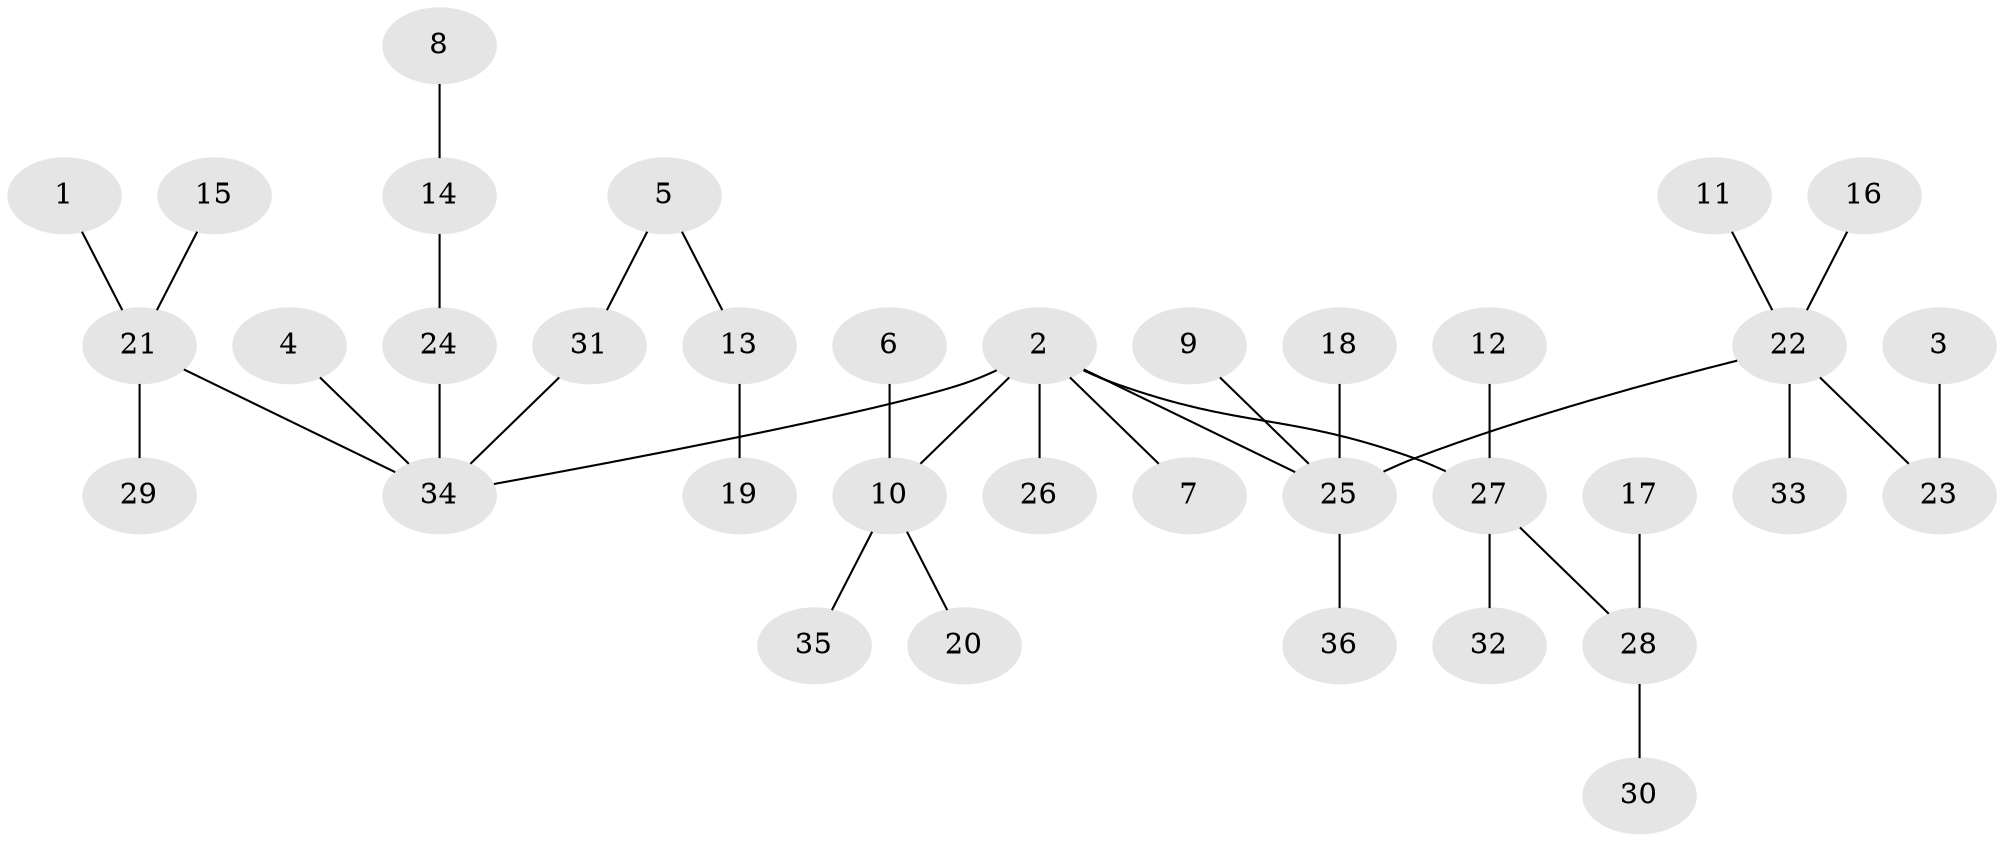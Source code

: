 // original degree distribution, {4: 0.09859154929577464, 5: 0.028169014084507043, 2: 0.28169014084507044, 6: 0.028169014084507043, 1: 0.49295774647887325, 3: 0.07042253521126761}
// Generated by graph-tools (version 1.1) at 2025/26/03/09/25 03:26:27]
// undirected, 36 vertices, 35 edges
graph export_dot {
graph [start="1"]
  node [color=gray90,style=filled];
  1;
  2;
  3;
  4;
  5;
  6;
  7;
  8;
  9;
  10;
  11;
  12;
  13;
  14;
  15;
  16;
  17;
  18;
  19;
  20;
  21;
  22;
  23;
  24;
  25;
  26;
  27;
  28;
  29;
  30;
  31;
  32;
  33;
  34;
  35;
  36;
  1 -- 21 [weight=1.0];
  2 -- 7 [weight=1.0];
  2 -- 10 [weight=1.0];
  2 -- 25 [weight=1.0];
  2 -- 26 [weight=1.0];
  2 -- 27 [weight=1.0];
  2 -- 34 [weight=1.0];
  3 -- 23 [weight=1.0];
  4 -- 34 [weight=1.0];
  5 -- 13 [weight=1.0];
  5 -- 31 [weight=1.0];
  6 -- 10 [weight=1.0];
  8 -- 14 [weight=1.0];
  9 -- 25 [weight=1.0];
  10 -- 20 [weight=1.0];
  10 -- 35 [weight=1.0];
  11 -- 22 [weight=1.0];
  12 -- 27 [weight=1.0];
  13 -- 19 [weight=1.0];
  14 -- 24 [weight=1.0];
  15 -- 21 [weight=1.0];
  16 -- 22 [weight=1.0];
  17 -- 28 [weight=1.0];
  18 -- 25 [weight=1.0];
  21 -- 29 [weight=1.0];
  21 -- 34 [weight=1.0];
  22 -- 23 [weight=1.0];
  22 -- 25 [weight=1.0];
  22 -- 33 [weight=1.0];
  24 -- 34 [weight=1.0];
  25 -- 36 [weight=1.0];
  27 -- 28 [weight=1.0];
  27 -- 32 [weight=1.0];
  28 -- 30 [weight=1.0];
  31 -- 34 [weight=1.0];
}
